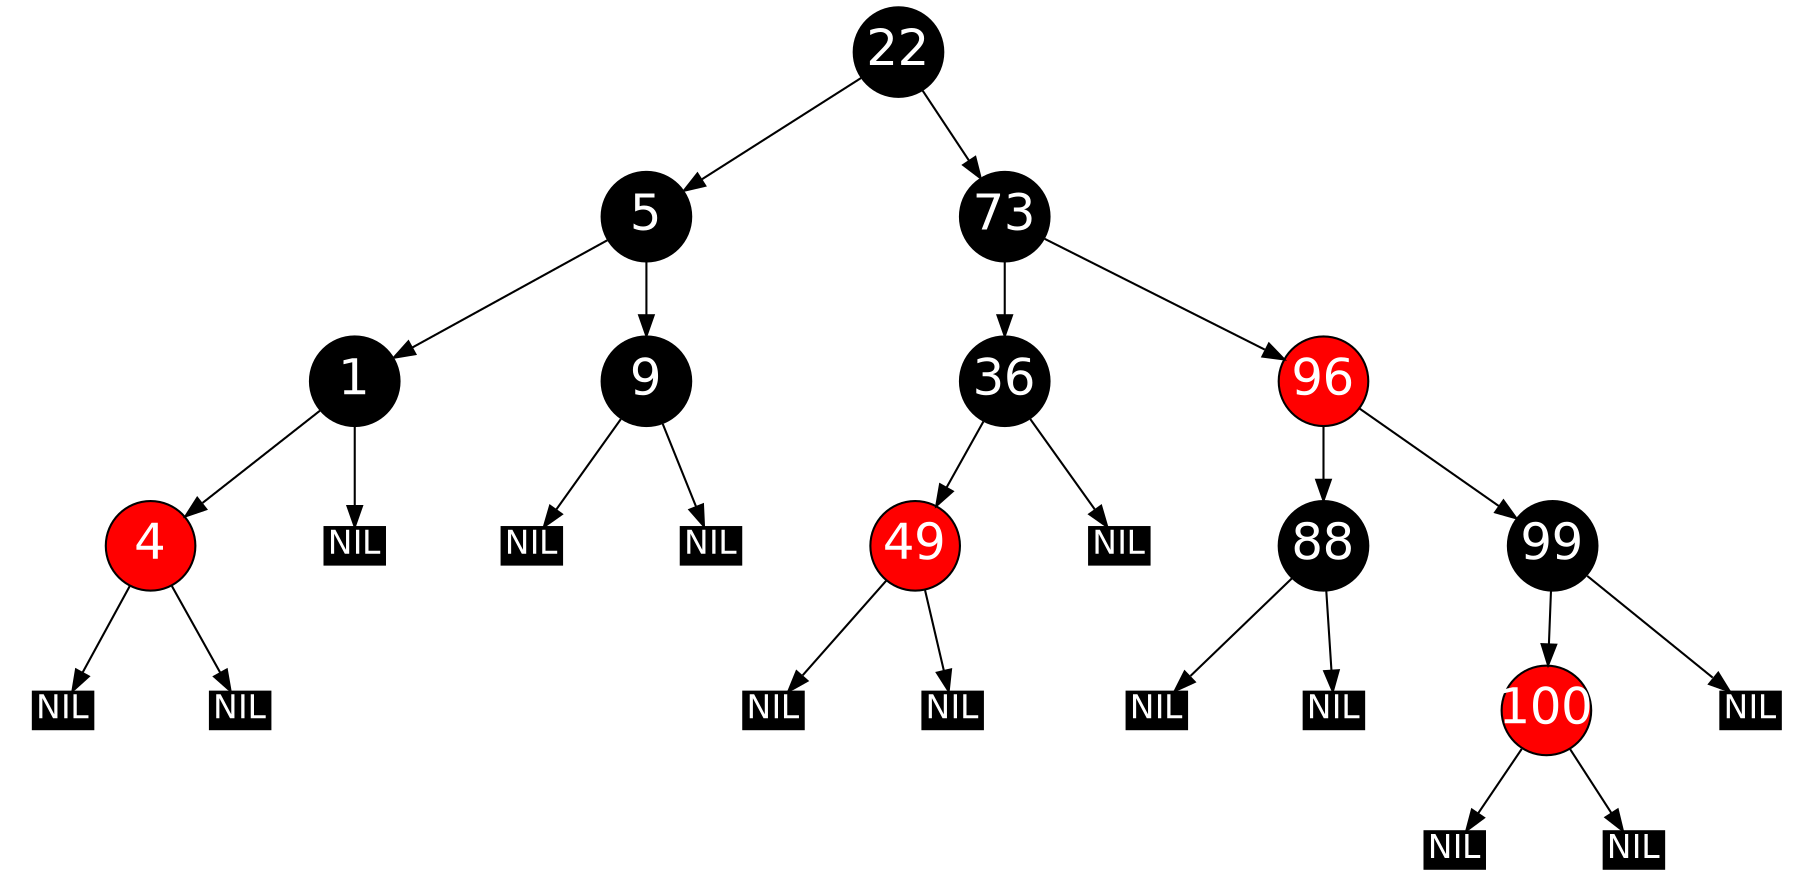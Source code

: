 digraph G {
graph [ratio=.48; ordering="out"];
node [style=filled, color=black, shape=circle, width=.6
fontname=Helvetica, fontweight=bold, fontcolor=white,
fontsize=24, fixedsize=true];

4, 96, 100, 49, 4, 96, 100, 49 [fillcolor=red];
n1, n2, n3, n4, n5, n6, n7, n8, n9, n10, n11, n12, n13
 [label="NIL", shape=record, width=.4,height=.25, fontsize=16];

22 -> 5, 73;
1 -> 4;
1 -> n1;
5 -> 1, 9;
9 -> n2, n3;
36 -> 49;
36 -> n4;
4 -> n5, n6;
88 -> n7, n8;
73 -> 36, 96;
99 -> 100;
99 -> n9;
96 -> 88, 99;
100 -> n10, n11;
49 -> n12, n13;

}
